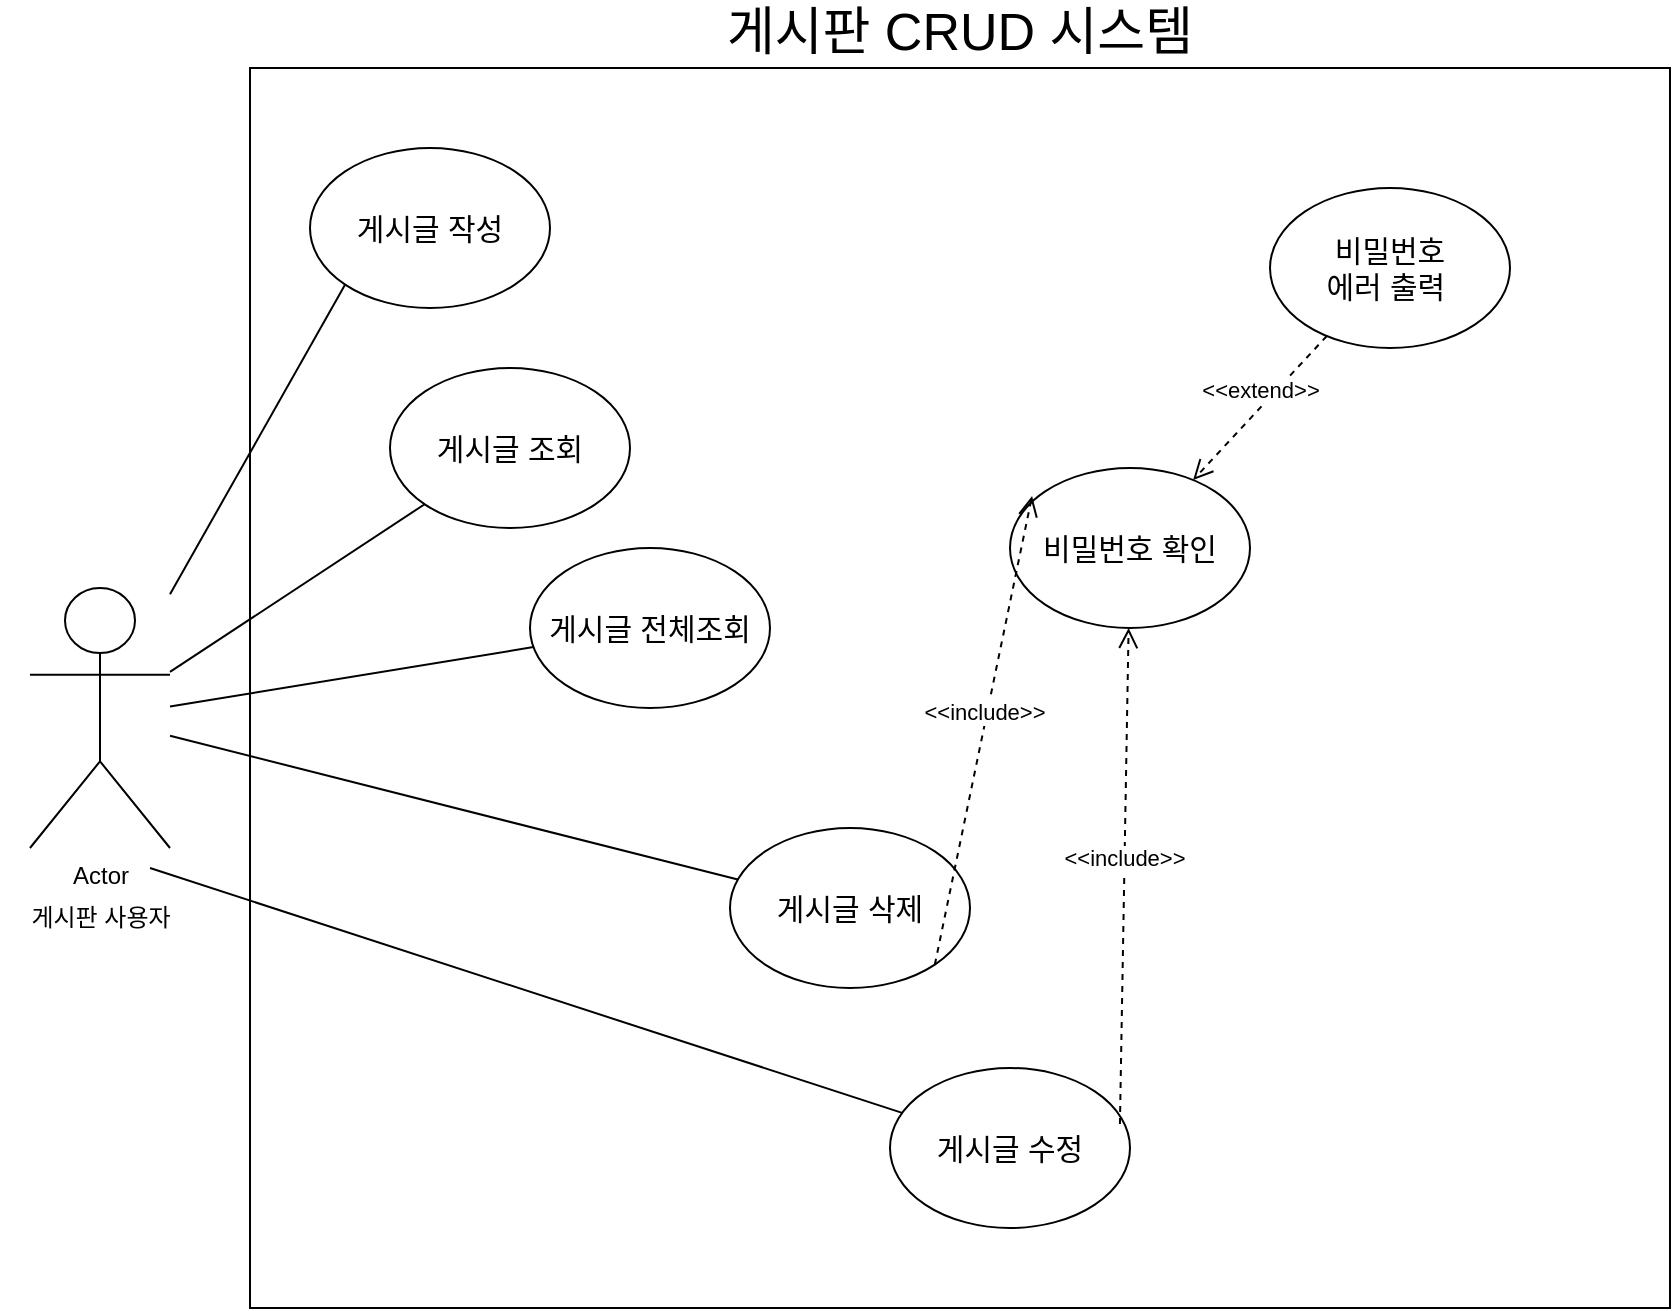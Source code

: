 <mxfile version="22.0.8" type="device">
  <diagram name="페이지-1" id="JE8MEzz7iIUE86NgohCW">
    <mxGraphModel dx="1434" dy="1925" grid="1" gridSize="10" guides="1" tooltips="1" connect="1" arrows="1" fold="1" page="1" pageScale="1" pageWidth="827" pageHeight="1169" math="0" shadow="0">
      <root>
        <mxCell id="0" />
        <mxCell id="1" parent="0" />
        <mxCell id="kbuzLo-hbv-pQjnqXCt1-2" value="게시판 CRUD 시스템" style="rounded=0;whiteSpace=wrap;html=1;fontSize=26;labelPosition=center;verticalLabelPosition=top;align=center;verticalAlign=bottom;" vertex="1" parent="1">
          <mxGeometry x="190" y="30" width="710" height="620" as="geometry" />
        </mxCell>
        <mxCell id="kbuzLo-hbv-pQjnqXCt1-3" value="Actor" style="shape=umlActor;verticalLabelPosition=bottom;verticalAlign=top;html=1;outlineConnect=0;" vertex="1" parent="1">
          <mxGeometry x="80" y="290" width="70" height="130" as="geometry" />
        </mxCell>
        <mxCell id="kbuzLo-hbv-pQjnqXCt1-4" value="게시판 사용자" style="text;html=1;align=center;verticalAlign=middle;resizable=0;points=[];autosize=1;strokeColor=none;fillColor=none;" vertex="1" parent="1">
          <mxGeometry x="65" y="440" width="100" height="30" as="geometry" />
        </mxCell>
        <mxCell id="kbuzLo-hbv-pQjnqXCt1-5" value="&lt;font style=&quot;font-size: 15px;&quot;&gt;게시글 작성&lt;/font&gt;" style="ellipse;whiteSpace=wrap;html=1;" vertex="1" parent="1">
          <mxGeometry x="220" y="70" width="120" height="80" as="geometry" />
        </mxCell>
        <mxCell id="kbuzLo-hbv-pQjnqXCt1-6" value="&lt;font style=&quot;font-size: 15px;&quot;&gt;게시글 조회&lt;/font&gt;" style="ellipse;whiteSpace=wrap;html=1;" vertex="1" parent="1">
          <mxGeometry x="260" y="180" width="120" height="80" as="geometry" />
        </mxCell>
        <mxCell id="kbuzLo-hbv-pQjnqXCt1-7" value="&lt;font style=&quot;font-size: 15px;&quot;&gt;게시글 전체조회&lt;/font&gt;" style="ellipse;whiteSpace=wrap;html=1;" vertex="1" parent="1">
          <mxGeometry x="330" y="270" width="120" height="80" as="geometry" />
        </mxCell>
        <mxCell id="kbuzLo-hbv-pQjnqXCt1-11" value="&lt;font style=&quot;font-size: 15px;&quot;&gt;게시글 삭제&lt;/font&gt;" style="ellipse;whiteSpace=wrap;html=1;" vertex="1" parent="1">
          <mxGeometry x="430" y="410" width="120" height="80" as="geometry" />
        </mxCell>
        <mxCell id="kbuzLo-hbv-pQjnqXCt1-12" value="&lt;font style=&quot;font-size: 15px;&quot;&gt;게시글 수정&lt;/font&gt;" style="ellipse;whiteSpace=wrap;html=1;" vertex="1" parent="1">
          <mxGeometry x="510" y="530" width="120" height="80" as="geometry" />
        </mxCell>
        <mxCell id="kbuzLo-hbv-pQjnqXCt1-13" value="&lt;font style=&quot;font-size: 15px;&quot;&gt;비밀번호 확인&lt;/font&gt;" style="ellipse;whiteSpace=wrap;html=1;" vertex="1" parent="1">
          <mxGeometry x="570" y="230" width="120" height="80" as="geometry" />
        </mxCell>
        <mxCell id="kbuzLo-hbv-pQjnqXCt1-14" value="&lt;span style=&quot;font-size: 15px;&quot;&gt;비밀번호&lt;br&gt;에러 출력&amp;nbsp;&lt;/span&gt;" style="ellipse;whiteSpace=wrap;html=1;" vertex="1" parent="1">
          <mxGeometry x="700" y="90" width="120" height="80" as="geometry" />
        </mxCell>
        <mxCell id="kbuzLo-hbv-pQjnqXCt1-19" value="&amp;lt;&amp;lt;extend&amp;gt;&amp;gt;" style="html=1;verticalAlign=bottom;endArrow=open;dashed=1;endSize=8;curved=0;rounded=0;" edge="1" parent="1" source="kbuzLo-hbv-pQjnqXCt1-14" target="kbuzLo-hbv-pQjnqXCt1-13">
          <mxGeometry relative="1" as="geometry">
            <mxPoint x="450" y="430" as="sourcePoint" />
            <mxPoint x="370" y="430" as="targetPoint" />
          </mxGeometry>
        </mxCell>
        <mxCell id="kbuzLo-hbv-pQjnqXCt1-20" value="&amp;lt;&amp;lt;include&amp;gt;&amp;gt;" style="html=1;verticalAlign=bottom;endArrow=open;dashed=1;endSize=8;curved=0;rounded=0;exitX=1;exitY=1;exitDx=0;exitDy=0;entryX=0.092;entryY=0.175;entryDx=0;entryDy=0;entryPerimeter=0;" edge="1" parent="1" source="kbuzLo-hbv-pQjnqXCt1-11" target="kbuzLo-hbv-pQjnqXCt1-13">
          <mxGeometry relative="1" as="geometry">
            <mxPoint x="450" y="430" as="sourcePoint" />
            <mxPoint x="370" y="430" as="targetPoint" />
          </mxGeometry>
        </mxCell>
        <mxCell id="kbuzLo-hbv-pQjnqXCt1-21" value="&amp;lt;&amp;lt;include&amp;gt;&amp;gt;" style="html=1;verticalAlign=bottom;endArrow=open;dashed=1;endSize=8;curved=0;rounded=0;exitX=0.958;exitY=0.35;exitDx=0;exitDy=0;exitPerimeter=0;" edge="1" parent="1" source="kbuzLo-hbv-pQjnqXCt1-12" target="kbuzLo-hbv-pQjnqXCt1-13">
          <mxGeometry relative="1" as="geometry">
            <mxPoint x="450" y="430" as="sourcePoint" />
            <mxPoint x="370" y="430" as="targetPoint" />
          </mxGeometry>
        </mxCell>
        <mxCell id="kbuzLo-hbv-pQjnqXCt1-22" value="" style="endArrow=none;html=1;rounded=0;" edge="1" parent="1" source="kbuzLo-hbv-pQjnqXCt1-3" target="kbuzLo-hbv-pQjnqXCt1-11">
          <mxGeometry width="50" height="50" relative="1" as="geometry">
            <mxPoint x="390" y="560" as="sourcePoint" />
            <mxPoint x="440" y="510" as="targetPoint" />
          </mxGeometry>
        </mxCell>
        <mxCell id="kbuzLo-hbv-pQjnqXCt1-23" value="" style="endArrow=none;html=1;rounded=0;" edge="1" parent="1" source="kbuzLo-hbv-pQjnqXCt1-3" target="kbuzLo-hbv-pQjnqXCt1-7">
          <mxGeometry width="50" height="50" relative="1" as="geometry">
            <mxPoint x="390" y="560" as="sourcePoint" />
            <mxPoint x="440" y="510" as="targetPoint" />
          </mxGeometry>
        </mxCell>
        <mxCell id="kbuzLo-hbv-pQjnqXCt1-24" value="" style="endArrow=none;html=1;rounded=0;" edge="1" parent="1" source="kbuzLo-hbv-pQjnqXCt1-12">
          <mxGeometry width="50" height="50" relative="1" as="geometry">
            <mxPoint x="390" y="560" as="sourcePoint" />
            <mxPoint x="140" y="430" as="targetPoint" />
          </mxGeometry>
        </mxCell>
        <mxCell id="kbuzLo-hbv-pQjnqXCt1-25" value="" style="endArrow=none;html=1;rounded=0;" edge="1" parent="1" source="kbuzLo-hbv-pQjnqXCt1-3" target="kbuzLo-hbv-pQjnqXCt1-6">
          <mxGeometry width="50" height="50" relative="1" as="geometry">
            <mxPoint x="390" y="360" as="sourcePoint" />
            <mxPoint x="440" y="310" as="targetPoint" />
          </mxGeometry>
        </mxCell>
        <mxCell id="kbuzLo-hbv-pQjnqXCt1-26" value="" style="endArrow=none;html=1;rounded=0;entryX=0;entryY=1;entryDx=0;entryDy=0;" edge="1" parent="1" source="kbuzLo-hbv-pQjnqXCt1-3" target="kbuzLo-hbv-pQjnqXCt1-5">
          <mxGeometry width="50" height="50" relative="1" as="geometry">
            <mxPoint x="390" y="360" as="sourcePoint" />
            <mxPoint x="440" y="310" as="targetPoint" />
          </mxGeometry>
        </mxCell>
      </root>
    </mxGraphModel>
  </diagram>
</mxfile>

